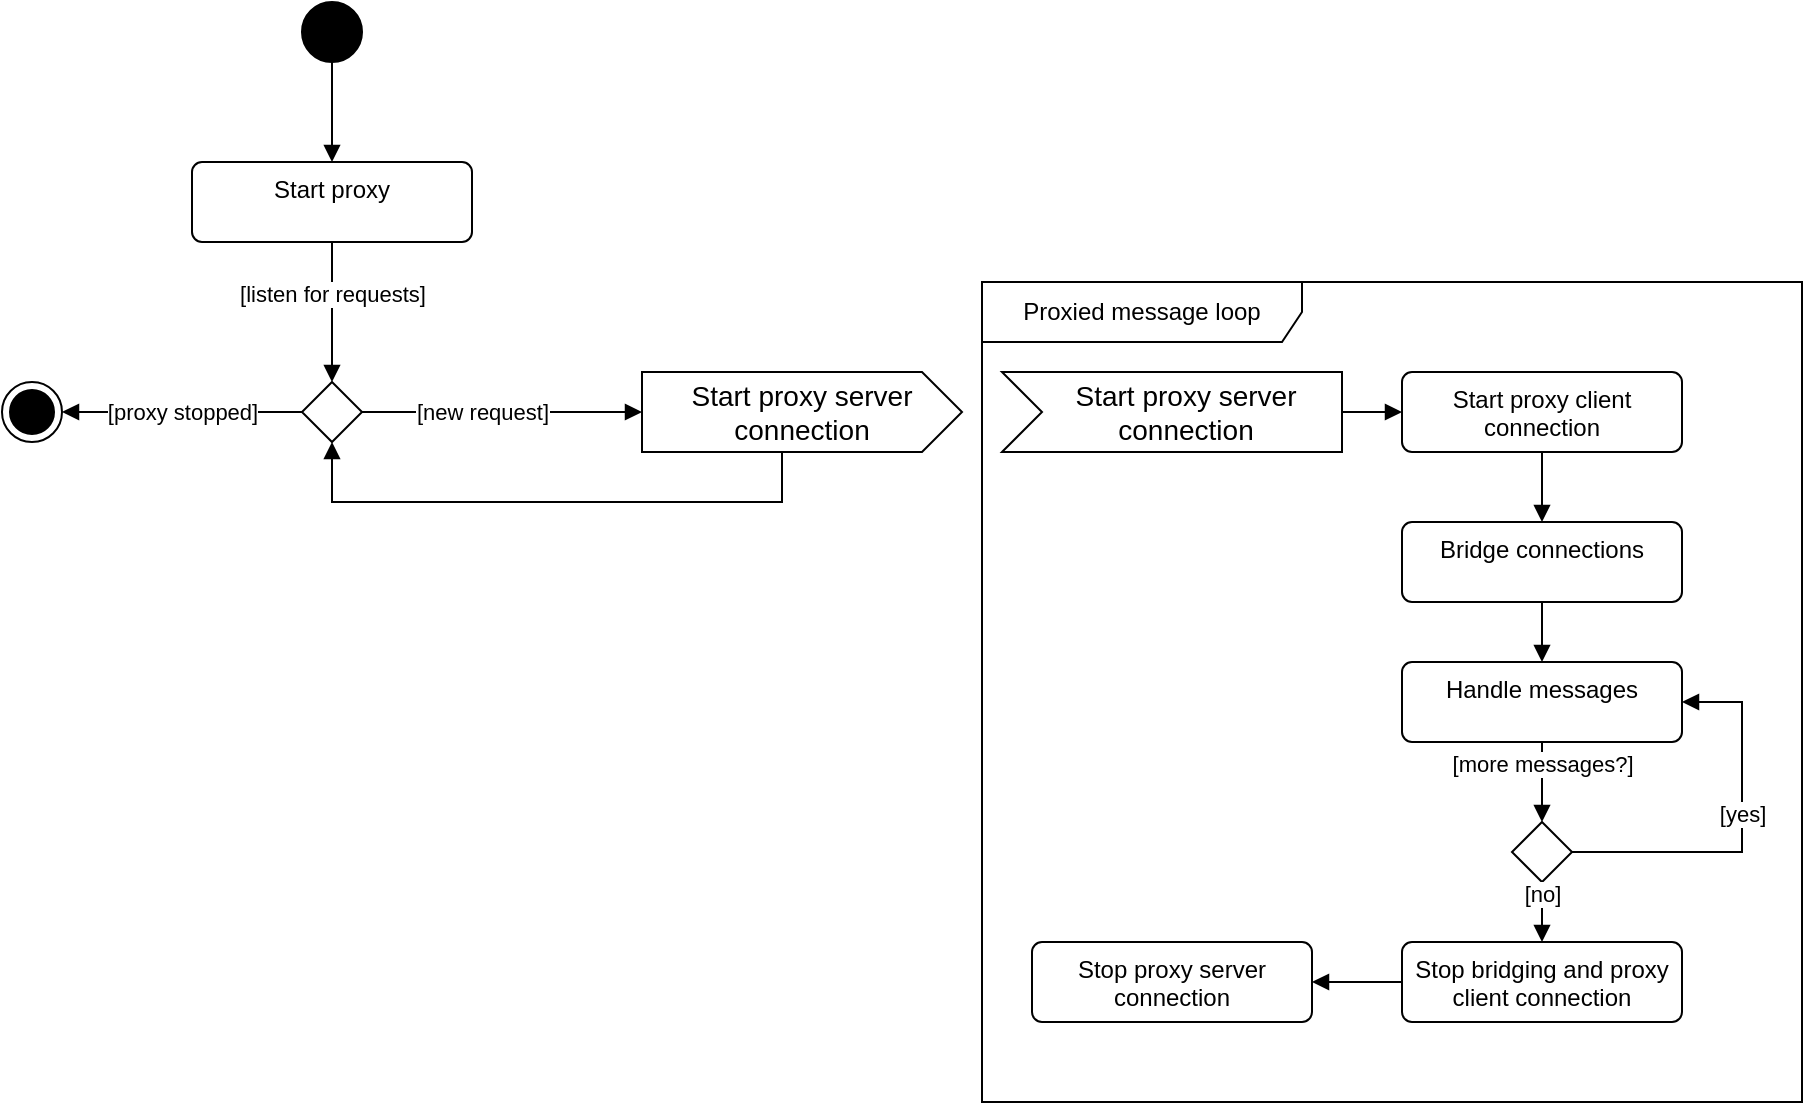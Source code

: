 <mxfile version="21.0.4" type="device"><diagram name="Page-1" id="AI2kRloZYSg0h6qS13Zd"><mxGraphModel dx="1434" dy="796" grid="1" gridSize="10" guides="1" tooltips="1" connect="1" arrows="1" fold="1" page="1" pageScale="1" pageWidth="850" pageHeight="1100" math="0" shadow="0"><root><mxCell id="0"/><mxCell id="1" parent="0"/><mxCell id="2AWEyMrSxBKC2Lyfi0MA-28" value="Proxied message loop" style="shape=umlFrame;whiteSpace=wrap;html=1;pointerEvents=0;recursiveResize=0;container=1;collapsible=0;width=160;" parent="1" vertex="1"><mxGeometry x="540" y="180" width="410" height="410" as="geometry"/></mxCell><mxCell id="6j3x43iZtxL3RqPLzxhb-2" value="Start proxy server connection" style="html=1;shape=mxgraph.infographic.ribbonSimple;notch1=20;notch2=0;align=center;verticalAlign=middle;fontSize=14;fontStyle=0;fillColor=#FFFFFF;flipH=0;spacingRight=0;spacingLeft=14;whiteSpace=wrap;" vertex="1" parent="2AWEyMrSxBKC2Lyfi0MA-28"><mxGeometry x="10" y="45" width="170" height="40" as="geometry"/></mxCell><mxCell id="2AWEyMrSxBKC2Lyfi0MA-1" value="" style="ellipse;fillColor=strokeColor;html=1;" parent="1" vertex="1"><mxGeometry x="200" y="40" width="30" height="30" as="geometry"/></mxCell><mxCell id="2AWEyMrSxBKC2Lyfi0MA-2" value="Start proxy" style="html=1;align=center;verticalAlign=top;rounded=1;absoluteArcSize=1;arcSize=10;dashed=0;whiteSpace=wrap;" parent="1" vertex="1"><mxGeometry x="145" y="120" width="140" height="40" as="geometry"/></mxCell><mxCell id="2AWEyMrSxBKC2Lyfi0MA-4" value="" style="html=1;verticalAlign=bottom;labelBackgroundColor=none;endArrow=block;endFill=1;rounded=0;exitX=0.5;exitY=1;exitDx=0;exitDy=0;entryX=0.5;entryY=0;entryDx=0;entryDy=0;" parent="1" source="2AWEyMrSxBKC2Lyfi0MA-1" target="2AWEyMrSxBKC2Lyfi0MA-2" edge="1"><mxGeometry width="160" relative="1" as="geometry"><mxPoint x="340" y="380" as="sourcePoint"/><mxPoint x="500" y="380" as="targetPoint"/></mxGeometry></mxCell><mxCell id="2AWEyMrSxBKC2Lyfi0MA-11" value="Start proxy client connection" style="html=1;align=center;verticalAlign=top;rounded=1;absoluteArcSize=1;arcSize=10;dashed=0;whiteSpace=wrap;" parent="1" vertex="1"><mxGeometry x="750" y="225" width="140" height="40" as="geometry"/></mxCell><mxCell id="2AWEyMrSxBKC2Lyfi0MA-12" value="Bridge connections" style="html=1;align=center;verticalAlign=top;rounded=1;absoluteArcSize=1;arcSize=10;dashed=0;whiteSpace=wrap;" parent="1" vertex="1"><mxGeometry x="750" y="300" width="140" height="40" as="geometry"/></mxCell><mxCell id="2AWEyMrSxBKC2Lyfi0MA-13" value="" style="rhombus;" parent="1" vertex="1"><mxGeometry x="805" y="450" width="30" height="30" as="geometry"/></mxCell><mxCell id="2AWEyMrSxBKC2Lyfi0MA-14" value="Handle messages" style="html=1;align=center;verticalAlign=top;rounded=1;absoluteArcSize=1;arcSize=10;dashed=0;whiteSpace=wrap;" parent="1" vertex="1"><mxGeometry x="750" y="370" width="140" height="40" as="geometry"/></mxCell><mxCell id="2AWEyMrSxBKC2Lyfi0MA-15" value="Stop bridging and proxy client connection" style="html=1;align=center;verticalAlign=top;rounded=1;absoluteArcSize=1;arcSize=10;dashed=0;whiteSpace=wrap;" parent="1" vertex="1"><mxGeometry x="750" y="510" width="140" height="40" as="geometry"/></mxCell><mxCell id="2AWEyMrSxBKC2Lyfi0MA-18" value="" style="html=1;verticalAlign=bottom;labelBackgroundColor=none;endArrow=block;endFill=1;rounded=0;exitX=0.5;exitY=1;exitDx=0;exitDy=0;entryX=0.5;entryY=0;entryDx=0;entryDy=0;" parent="1" source="2AWEyMrSxBKC2Lyfi0MA-11" target="2AWEyMrSxBKC2Lyfi0MA-12" edge="1"><mxGeometry width="160" relative="1" as="geometry"><mxPoint x="730" y="255" as="sourcePoint"/><mxPoint x="760" y="255" as="targetPoint"/></mxGeometry></mxCell><mxCell id="2AWEyMrSxBKC2Lyfi0MA-19" value="" style="html=1;verticalAlign=bottom;labelBackgroundColor=none;endArrow=block;endFill=1;rounded=0;exitX=0.5;exitY=1;exitDx=0;exitDy=0;entryX=0.5;entryY=0;entryDx=0;entryDy=0;" parent="1" source="2AWEyMrSxBKC2Lyfi0MA-12" target="2AWEyMrSxBKC2Lyfi0MA-14" edge="1"><mxGeometry width="160" relative="1" as="geometry"><mxPoint x="830" y="275" as="sourcePoint"/><mxPoint x="830" y="310" as="targetPoint"/></mxGeometry></mxCell><mxCell id="2AWEyMrSxBKC2Lyfi0MA-20" value="[more messages?]" style="html=1;verticalAlign=bottom;labelBackgroundColor=default;endArrow=block;endFill=1;rounded=0;exitX=0.5;exitY=1;exitDx=0;exitDy=0;entryX=0.5;entryY=0;entryDx=0;entryDy=0;" parent="1" source="2AWEyMrSxBKC2Lyfi0MA-14" target="2AWEyMrSxBKC2Lyfi0MA-13" edge="1"><mxGeometry width="160" relative="1" as="geometry"><mxPoint x="830" y="350" as="sourcePoint"/><mxPoint x="830" y="380" as="targetPoint"/><mxPoint as="offset"/></mxGeometry></mxCell><mxCell id="2AWEyMrSxBKC2Lyfi0MA-21" value="[no]" style="html=1;verticalAlign=bottom;labelBackgroundColor=default;endArrow=block;endFill=1;rounded=0;exitX=0.5;exitY=1;exitDx=0;exitDy=0;entryX=0.5;entryY=0;entryDx=0;entryDy=0;" parent="1" source="2AWEyMrSxBKC2Lyfi0MA-13" target="2AWEyMrSxBKC2Lyfi0MA-15" edge="1"><mxGeometry width="160" relative="1" as="geometry"><mxPoint x="830" y="420" as="sourcePoint"/><mxPoint x="830" y="450" as="targetPoint"/></mxGeometry></mxCell><mxCell id="2AWEyMrSxBKC2Lyfi0MA-22" value="[yes]" style="html=1;verticalAlign=bottom;labelBackgroundColor=default;endArrow=block;endFill=1;rounded=0;exitX=1;exitY=0.5;exitDx=0;exitDy=0;entryX=1;entryY=0.5;entryDx=0;entryDy=0;edgeStyle=elbowEdgeStyle;" parent="1" source="2AWEyMrSxBKC2Lyfi0MA-13" target="2AWEyMrSxBKC2Lyfi0MA-14" edge="1"><mxGeometry width="160" relative="1" as="geometry"><mxPoint x="830" y="275" as="sourcePoint"/><mxPoint x="830" y="310" as="targetPoint"/><Array as="points"><mxPoint x="920" y="440"/></Array></mxGeometry></mxCell><mxCell id="2AWEyMrSxBKC2Lyfi0MA-25" value="Stop proxy server connection" style="html=1;align=center;verticalAlign=top;rounded=1;absoluteArcSize=1;arcSize=10;dashed=0;whiteSpace=wrap;" parent="1" vertex="1"><mxGeometry x="565" y="510" width="140" height="40" as="geometry"/></mxCell><mxCell id="2AWEyMrSxBKC2Lyfi0MA-26" value="" style="html=1;verticalAlign=bottom;labelBackgroundColor=none;endArrow=block;endFill=1;rounded=0;exitX=1;exitY=0.5;exitDx=0;exitDy=0;entryX=0;entryY=0.5;entryDx=0;entryDy=0;exitPerimeter=0;" parent="1" source="6j3x43iZtxL3RqPLzxhb-2" target="2AWEyMrSxBKC2Lyfi0MA-11" edge="1"><mxGeometry width="160" relative="1" as="geometry"><mxPoint x="705" y="245" as="sourcePoint"/><mxPoint x="830" y="310" as="targetPoint"/></mxGeometry></mxCell><mxCell id="2AWEyMrSxBKC2Lyfi0MA-27" value="" style="html=1;verticalAlign=bottom;labelBackgroundColor=none;endArrow=block;endFill=1;rounded=0;exitX=0;exitY=0.5;exitDx=0;exitDy=0;entryX=1;entryY=0.5;entryDx=0;entryDy=0;" parent="1" source="2AWEyMrSxBKC2Lyfi0MA-15" target="2AWEyMrSxBKC2Lyfi0MA-25" edge="1"><mxGeometry width="160" relative="1" as="geometry"><mxPoint x="715" y="255" as="sourcePoint"/><mxPoint x="760" y="255" as="targetPoint"/></mxGeometry></mxCell><mxCell id="2AWEyMrSxBKC2Lyfi0MA-29" value="" style="rhombus;" parent="1" vertex="1"><mxGeometry x="200" y="230" width="30" height="30" as="geometry"/></mxCell><mxCell id="2AWEyMrSxBKC2Lyfi0MA-30" value="" style="html=1;verticalAlign=bottom;labelBackgroundColor=none;endArrow=block;endFill=1;rounded=0;exitX=1;exitY=0.5;exitDx=0;exitDy=0;entryX=0;entryY=0;entryDx=0;entryDy=20;entryPerimeter=0;" parent="1" source="2AWEyMrSxBKC2Lyfi0MA-29" target="6j3x43iZtxL3RqPLzxhb-1" edge="1"><mxGeometry width="160" relative="1" as="geometry"><mxPoint x="555" y="255" as="sourcePoint"/><mxPoint x="280" y="245" as="targetPoint"/></mxGeometry></mxCell><mxCell id="2AWEyMrSxBKC2Lyfi0MA-37" value="[new request]" style="edgeLabel;html=1;align=center;verticalAlign=middle;resizable=0;points=[];" parent="2AWEyMrSxBKC2Lyfi0MA-30" vertex="1" connectable="0"><mxGeometry x="-0.36" y="1" relative="1" as="geometry"><mxPoint x="15" y="1" as="offset"/></mxGeometry></mxCell><mxCell id="2AWEyMrSxBKC2Lyfi0MA-32" value="[listen for requests]" style="html=1;verticalAlign=bottom;labelBackgroundColor=default;endArrow=block;endFill=1;rounded=0;exitX=0.5;exitY=1;exitDx=0;exitDy=0;entryX=0.5;entryY=0;entryDx=0;entryDy=0;" parent="1" source="2AWEyMrSxBKC2Lyfi0MA-2" target="2AWEyMrSxBKC2Lyfi0MA-29" edge="1"><mxGeometry width="160" relative="1" as="geometry"><mxPoint x="555" y="255" as="sourcePoint"/><mxPoint x="600" y="255" as="targetPoint"/></mxGeometry></mxCell><mxCell id="2AWEyMrSxBKC2Lyfi0MA-33" value="" style="ellipse;html=1;shape=endState;fillColor=strokeColor;" parent="1" vertex="1"><mxGeometry x="50" y="230" width="30" height="30" as="geometry"/></mxCell><mxCell id="2AWEyMrSxBKC2Lyfi0MA-36" value="" style="html=1;verticalAlign=bottom;labelBackgroundColor=none;endArrow=block;endFill=1;rounded=0;exitX=0;exitY=0.5;exitDx=0;exitDy=0;entryX=1;entryY=0.5;entryDx=0;entryDy=0;" parent="1" source="2AWEyMrSxBKC2Lyfi0MA-29" target="2AWEyMrSxBKC2Lyfi0MA-33" edge="1"><mxGeometry width="160" relative="1" as="geometry"><mxPoint x="225" y="80" as="sourcePoint"/><mxPoint x="225" y="130" as="targetPoint"/></mxGeometry></mxCell><mxCell id="2AWEyMrSxBKC2Lyfi0MA-38" value="[proxy stopped]" style="edgeLabel;html=1;align=center;verticalAlign=middle;resizable=0;points=[];" parent="2AWEyMrSxBKC2Lyfi0MA-36" vertex="1" connectable="0"><mxGeometry x="-0.267" y="-2" relative="1" as="geometry"><mxPoint x="-16" y="2" as="offset"/></mxGeometry></mxCell><mxCell id="6j3x43iZtxL3RqPLzxhb-1" value="Start proxy server connection" style="html=1;shape=mxgraph.infographic.ribbonSimple;notch1=0;notch2=20;align=center;verticalAlign=middle;fontSize=14;fontStyle=0;fillColor=#FFFFFF;whiteSpace=wrap;" vertex="1" parent="1"><mxGeometry x="370" y="225" width="160" height="40" as="geometry"/></mxCell><mxCell id="6j3x43iZtxL3RqPLzxhb-3" value="" style="html=1;verticalAlign=bottom;labelBackgroundColor=none;endArrow=block;endFill=1;rounded=0;exitX=0;exitY=0;exitDx=70;exitDy=40;entryX=0.5;entryY=1;entryDx=0;entryDy=0;exitPerimeter=0;edgeStyle=elbowEdgeStyle;elbow=vertical;" edge="1" parent="1" source="6j3x43iZtxL3RqPLzxhb-1" target="2AWEyMrSxBKC2Lyfi0MA-29"><mxGeometry width="160" relative="1" as="geometry"><mxPoint x="730" y="255" as="sourcePoint"/><mxPoint x="760" y="255" as="targetPoint"/><Array as="points"><mxPoint x="320" y="290"/></Array></mxGeometry></mxCell></root></mxGraphModel></diagram></mxfile>